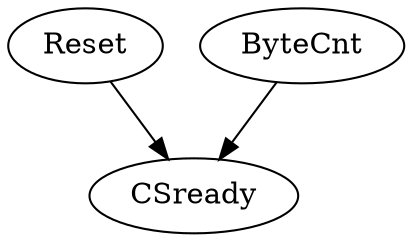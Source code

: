 strict digraph "" {
	CSready	 [complexity=0,
		importance=0.056339671094,
		rank=0.0];
	Reset	 [complexity=1,
		importance=0.160684732794,
		rank=0.160684732794];
	Reset -> CSready;
	ByteCnt	 [complexity=3,
		importance=0.217024403888,
		rank=0.0723414679627];
	ByteCnt -> CSready;
}
